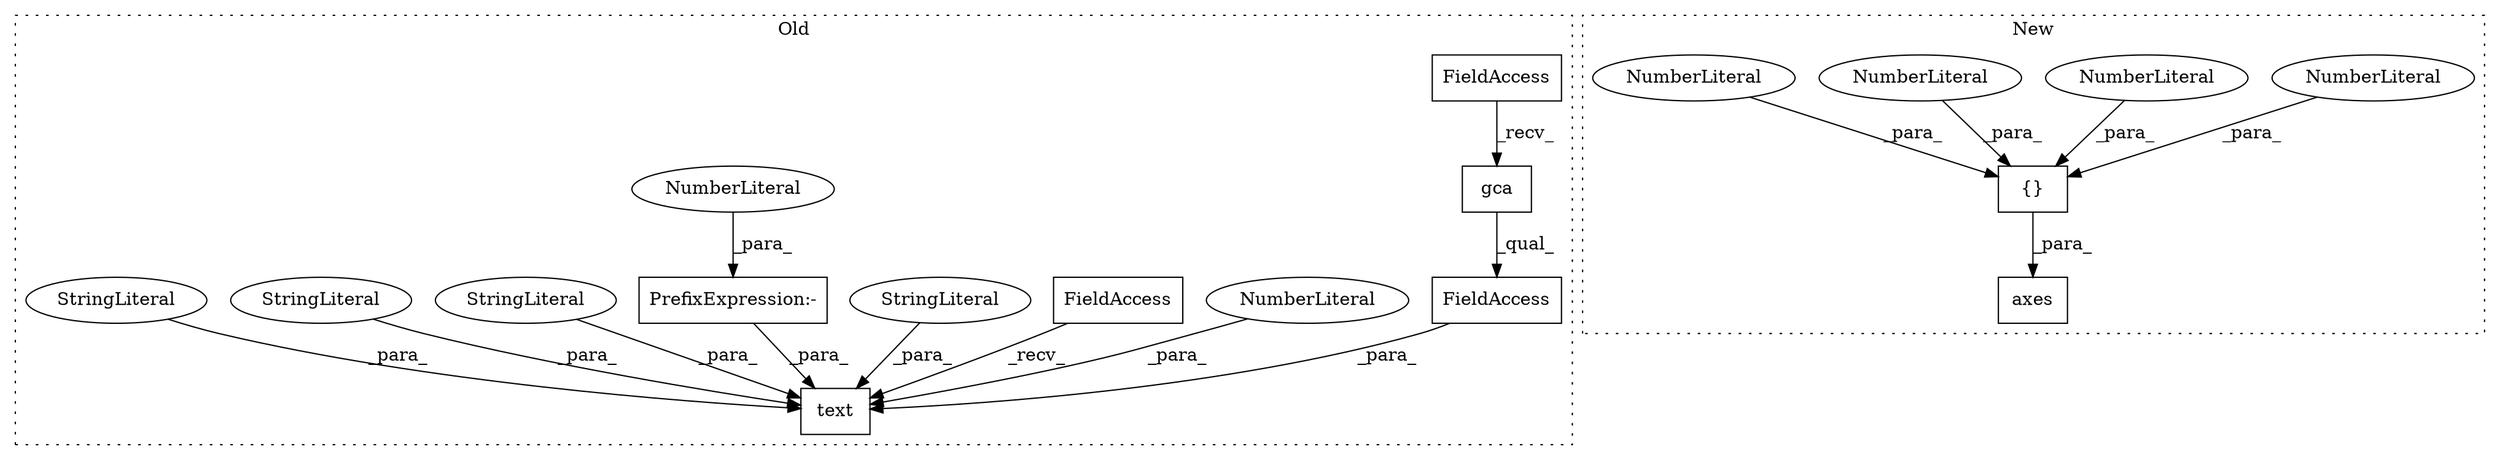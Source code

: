 digraph G {
subgraph cluster0 {
1 [label="gca" a="32" s="1138" l="5" shape="box"];
7 [label="FieldAccess" a="22" s="1120" l="10" shape="box"];
9 [label="FieldAccess" a="22" s="1120" l="33" shape="box"];
10 [label="text" a="32" s="1035,1153" l="5,1" shape="box"];
11 [label="NumberLiteral" a="34" s="1046" l="4" shape="ellipse"];
12 [label="FieldAccess" a="22" s="1017" l="10" shape="box"];
13 [label="StringLiteral" a="45" s="1106" l="5" shape="ellipse"];
14 [label="PrefixExpression:-" a="38" s="1040" l="1" shape="box"];
15 [label="NumberLiteral" a="34" s="1041" l="4" shape="ellipse"];
16 [label="StringLiteral" a="45" s="1099" l="6" shape="ellipse"];
17 [label="StringLiteral" a="45" s="1051" l="47" shape="ellipse"];
18 [label="StringLiteral" a="45" s="1112" l="7" shape="ellipse"];
label = "Old";
style="dotted";
}
subgraph cluster1 {
2 [label="{}" a="4" s="381,403" l="1,1" shape="box"];
3 [label="NumberLiteral" a="34" s="382" l="5" shape="ellipse"];
4 [label="NumberLiteral" a="34" s="394" l="4" shape="ellipse"];
5 [label="NumberLiteral" a="34" s="399" l="4" shape="ellipse"];
6 [label="NumberLiteral" a="34" s="388" l="5" shape="ellipse"];
8 [label="axes" a="32" s="365,404" l="5,1" shape="box"];
label = "New";
style="dotted";
}
1 -> 9 [label="_qual_"];
2 -> 8 [label="_para_"];
3 -> 2 [label="_para_"];
4 -> 2 [label="_para_"];
5 -> 2 [label="_para_"];
6 -> 2 [label="_para_"];
7 -> 1 [label="_recv_"];
9 -> 10 [label="_para_"];
11 -> 10 [label="_para_"];
12 -> 10 [label="_recv_"];
13 -> 10 [label="_para_"];
14 -> 10 [label="_para_"];
15 -> 14 [label="_para_"];
16 -> 10 [label="_para_"];
17 -> 10 [label="_para_"];
18 -> 10 [label="_para_"];
}